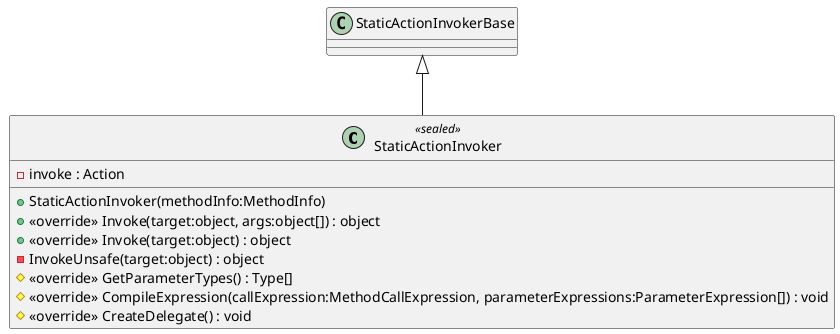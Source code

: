 @startuml
class StaticActionInvoker <<sealed>> {
    + StaticActionInvoker(methodInfo:MethodInfo)
    - invoke : Action
    + <<override>> Invoke(target:object, args:object[]) : object
    + <<override>> Invoke(target:object) : object
    - InvokeUnsafe(target:object) : object
    # <<override>> GetParameterTypes() : Type[]
    # <<override>> CompileExpression(callExpression:MethodCallExpression, parameterExpressions:ParameterExpression[]) : void
    # <<override>> CreateDelegate() : void
}
StaticActionInvokerBase <|-- StaticActionInvoker
@enduml
